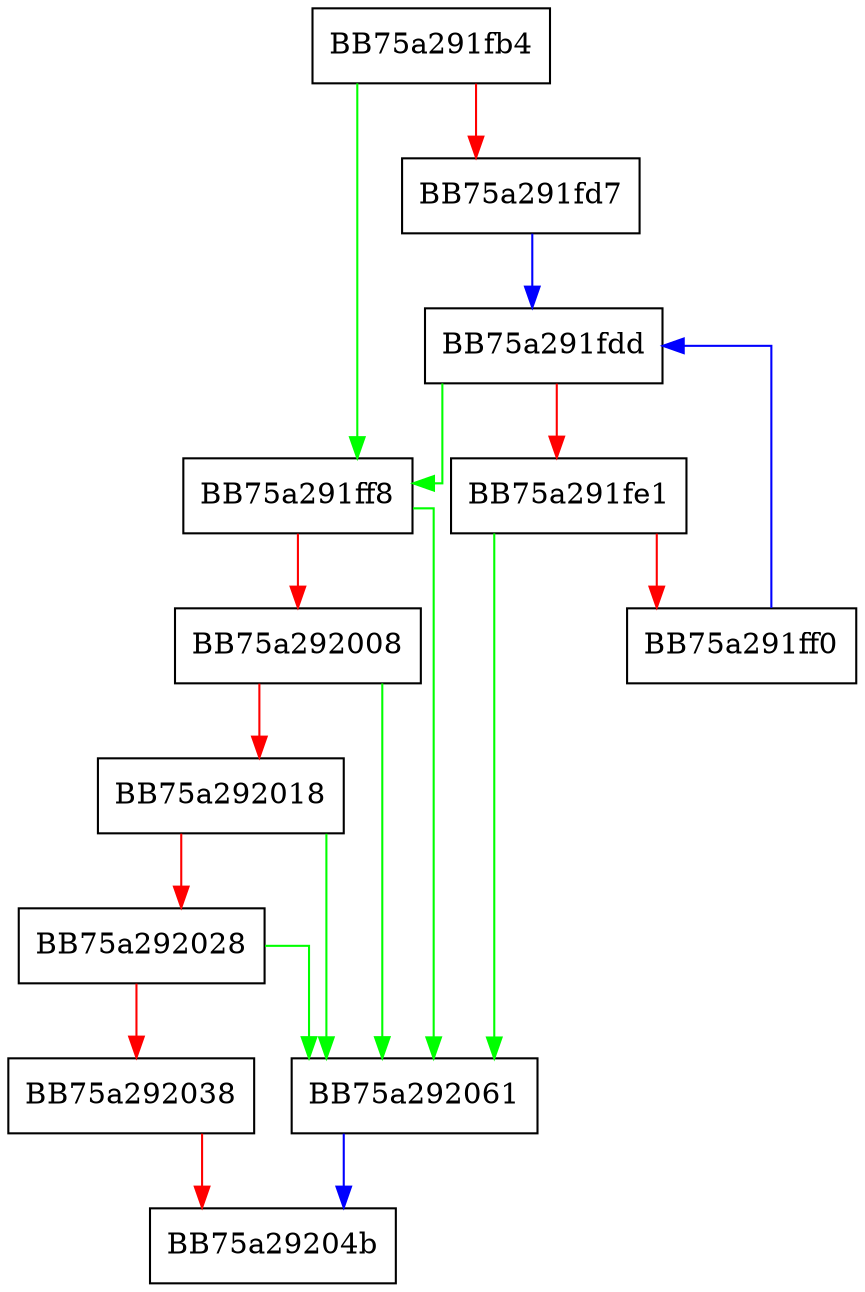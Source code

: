 digraph sqlite3WalkSelectExpr {
  node [shape="box"];
  graph [splines=ortho];
  BB75a291fb4 -> BB75a291ff8 [color="green"];
  BB75a291fb4 -> BB75a291fd7 [color="red"];
  BB75a291fd7 -> BB75a291fdd [color="blue"];
  BB75a291fdd -> BB75a291ff8 [color="green"];
  BB75a291fdd -> BB75a291fe1 [color="red"];
  BB75a291fe1 -> BB75a292061 [color="green"];
  BB75a291fe1 -> BB75a291ff0 [color="red"];
  BB75a291ff0 -> BB75a291fdd [color="blue"];
  BB75a291ff8 -> BB75a292061 [color="green"];
  BB75a291ff8 -> BB75a292008 [color="red"];
  BB75a292008 -> BB75a292061 [color="green"];
  BB75a292008 -> BB75a292018 [color="red"];
  BB75a292018 -> BB75a292061 [color="green"];
  BB75a292018 -> BB75a292028 [color="red"];
  BB75a292028 -> BB75a292061 [color="green"];
  BB75a292028 -> BB75a292038 [color="red"];
  BB75a292038 -> BB75a29204b [color="red"];
  BB75a292061 -> BB75a29204b [color="blue"];
}